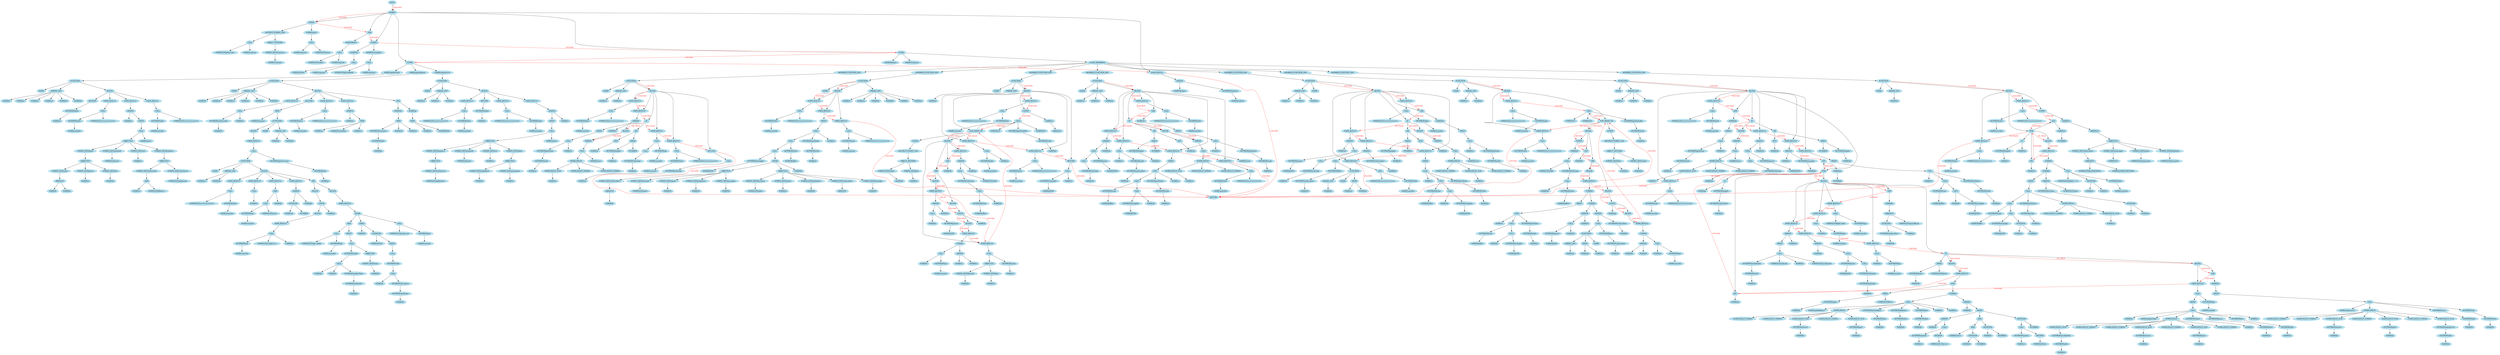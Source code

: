digraph AST {
  node [color=lightblue2, style=filled];
  node0 [label="ROOT"];
  node1 [label="SCRIPT"];
  node0 -> node1 [weight=1];
  node2 [label="CONST"];
  node1 -> node2 [weight=1];
  node3 [label="DESTRUCTURING_LHS"];
  node2 -> node3 [weight=1];
  node4 [label="OBJECT_PATTERN"];
  node3 -> node4 [weight=1];
  node5 [label="STRING_KEY(Contract)"];
  node4 -> node5 [weight=1];
  node6 [label="NAME(Contract)"];
  node5 -> node6 [weight=1];
  node7 [label="CALL"];
  node3 -> node7 [weight=1];
  node8 [label="NAME(require)"];
  node7 -> node8 [weight=1];
  node9 [label="STRINGLIT(fabric-con)"];
  node7 -> node9 [weight=1];
  node10 [label="NAME(axios)"];
  node2 -> node10 [weight=1];
  node11 [label="CALL"];
  node10 -> node11 [weight=1];
  node12 [label="NAME(require)"];
  node11 -> node12 [weight=1];
  node13 [label="STRINGLIT(axios)"];
  node11 -> node13 [weight=1];
  node14 [label="VAR"];
  node2 -> node14 [label="UNCOND", fontcolor="red", weight=0.01, color="red"];
  node1 -> node14 [weight=1];
  node15 [label="NAME(Web3)"];
  node14 -> node15 [weight=1];
  node16 [label="CALL"];
  node15 -> node16 [weight=1];
  node17 [label="NAME(require)"];
  node16 -> node17 [weight=1];
  node18 [label="STRINGLIT(web3)"];
  node16 -> node18 [weight=1];
  node19 [label="CONST"];
  node14 -> node19 [label="UNCOND", fontcolor="red", weight=0.01, color="red"];
  node1 -> node19 [weight=1];
  node20 [label="NAME(fs)"];
  node19 -> node20 [weight=1];
  node21 [label="CALL"];
  node20 -> node21 [weight=1];
  node22 [label="NAME(require)"];
  node21 -> node22 [weight=1];
  node23 [label="STRINGLIT(fs)"];
  node21 -> node23 [weight=1];
  node24 [label="NAME(PrivateKey)"];
  node19 -> node24 [weight=1];
  node25 [label="CALL"];
  node24 -> node25 [weight=1];
  node26 [label="NAME(require)"];
  node25 -> node26 [weight=1];
  node27 [label="STRINGLIT(@truffle/h)"];
  node25 -> node27 [weight=1];
  node28 [label="CLASS"];
  node19 -> node28 [label="UNCOND", fontcolor="red", weight=0.01, color="red"];
  node1 -> node28 [weight=1];
  node29 [label="NAME(Broker)"];
  node28 -> node29 [weight=1];
  node30 [label="NAME(Contract)"];
  node28 -> node30 [weight=1];
  node31 [label="CLASS_MEMBERS"];
  node28 -> node31 [weight=1];
  node32 [label="MEMBER_FUNCTION_DEF"];
  node31 -> node32 [weight=1];
  node33 [label="FUNCTION"];
  node32 -> node33 [weight=1];
  node34 [label="NAME"];
  node33 -> node34 [weight=1];
  node35 [label="PARAM_LIST"];
  node33 -> node35 [weight=1];
  node36 [label="NAME(a)"];
  node35 -> node36 [weight=1];
  node37 [label="BLOCK"];
  node33 -> node37 [weight=1];
  node38 [label="EXPR_RESULT"];
  node37 -> node38 [weight=1];
  node39 [label="CALL"];
  node38 -> node39 [weight=1];
  node40 [label="GETPROP(info)"];
  node39 -> node40 [weight=1];
  node41 [label="NAME(console)"];
  node40 -> node41 [weight=1];
  node42 [label="STRINGLIT(==========)"];
  node39 -> node42 [weight=1];
  node43 [label="CONST"];
  node38 -> node43 [label="UNCOND", fontcolor="red", weight=0.01, color="red"];
  node37 -> node43 [weight=1];
  node44 [label="NAME(c)"];
  node43 -> node44 [weight=1];
  node45 [label="ARRAYLIT"];
  node44 -> node45 [weight=1];
  node46 [label="OBJECTLIT"];
  node45 -> node46 [weight=1];
  node47 [label="STRING_KEY(name)"];
  node46 -> node47 [weight=1];
  node48 [label="STRINGLIT(temp-topic)"];
  node47 -> node48 [weight=1];
  node49 [label="STRING_KEY(publisher)"];
  node46 -> node49 [weight=1];
  node50 [label="STRINGLIT(Sara-pub)"];
  node49 -> node50 [weight=1];
  node51 [label="STRING_KEY(subscriber)"];
  node46 -> node51 [weight=1];
  node52 [label="ARRAYLIT"];
  node51 -> node52 [weight=1];
  node53 [label="STRINGLIT(BLOCKCHAIN)"];
  node52 -> node53 [weight=1];
  node54 [label="STRINGLIT(BLOCKCHAIN)"];
  node52 -> node54 [weight=1];
  node55 [label="STRING_KEY(message)"];
  node46 -> node55 [weight=1];
  node56 [label="STRINGLIT"];
  node55 -> node56 [weight=1];
  node57 [label="LET"];
  node43 -> node57 [label="UNCOND", fontcolor="red", weight=0.01, color="red"];
  node58 [label="FOR"];
  node37 -> node58 [weight=1];
  node58 -> node57 [weight=1];
  node59 [label="NAME(e)"];
  node57 -> node59 [weight=1];
  node60 [label="NUMBER"];
  node59 -> node60 [weight=1];
  node57 -> node58 [label="UNCOND", fontcolor="red", weight=0.01, color="red"];
  node61 [label="LT"];
  node58 -> node61 [weight=1];
  node62 [label="NAME(e)"];
  node61 -> node62 [weight=1];
  node63 [label="GETPROP(length)"];
  node61 -> node63 [weight=1];
  node64 [label="NAME(c)"];
  node63 -> node64 [weight=1];
  node65 [label="INC"];
  node58 -> node65 [weight=1];
  node66 [label="NAME(e)"];
  node65 -> node66 [weight=1];
  node65 -> node58 [label="UNCOND", fontcolor="red", weight=0.01, color="red"];
  node67 [label="BLOCK"];
  node58 -> node67 [weight=1];
  node68 [label="EXPR_RESULT"];
  node67 -> node68 [weight=1];
  node69 [label="COMMA"];
  node68 -> node69 [weight=1];
  node70 [label="COMMA"];
  node69 -> node70 [weight=1];
  node71 [label="ASSIGN"];
  node70 -> node71 [weight=1];
  node72 [label="GETPROP(docType)"];
  node71 -> node72 [weight=1];
  node73 [label="GETELEM"];
  node72 -> node73 [weight=1];
  node74 [label="NAME(c)"];
  node73 -> node74 [weight=1];
  node75 [label="NAME(e)"];
  node73 -> node75 [weight=1];
  node76 [label="STRINGLIT(topic)"];
  node71 -> node76 [weight=1];
  node77 [label="AWAIT"];
  node70 -> node77 [weight=1];
  node78 [label="CALL"];
  node77 -> node78 [weight=1];
  node79 [label="GETPROP(putState)"];
  node78 -> node79 [weight=1];
  node80 [label="GETPROP(stub)"];
  node79 -> node80 [weight=1];
  node81 [label="NAME(a)"];
  node80 -> node81 [weight=1];
  node82 [label="TEMPLATELIT"];
  node78 -> node82 [weight=1];
  node83 [label="TEMPLATELIT_STRING"];
  node82 -> node83 [weight=1];
  node84 [label="TEMPLATELIT_SUB"];
  node82 -> node84 [weight=1];
  node85 [label="NAME(e)"];
  node84 -> node85 [weight=1];
  node86 [label="TEMPLATELIT_STRING"];
  node82 -> node86 [weight=1];
  node87 [label="CALL"];
  node78 -> node87 [weight=1];
  node88 [label="GETPROP(from)"];
  node87 -> node88 [weight=1];
  node89 [label="NAME(Buffer)"];
  node88 -> node89 [weight=1];
  node90 [label="CALL"];
  node87 -> node90 [weight=1];
  node91 [label="GETPROP(stringify)"];
  node90 -> node91 [weight=1];
  node92 [label="NAME(JSON)"];
  node91 -> node92 [weight=1];
  node93 [label="GETELEM"];
  node90 -> node93 [weight=1];
  node94 [label="NAME(c)"];
  node93 -> node94 [weight=1];
  node95 [label="NAME(e)"];
  node93 -> node95 [weight=1];
  node96 [label="CALL"];
  node69 -> node96 [weight=1];
  node97 [label="GETPROP(info)"];
  node96 -> node97 [weight=1];
  node98 [label="NAME(console)"];
  node97 -> node98 [weight=1];
  node99 [label="STRINGLIT(Added <-->)"];
  node96 -> node99 [weight=1];
  node100 [label="GETELEM"];
  node96 -> node100 [weight=1];
  node101 [label="NAME(c)"];
  node100 -> node101 [weight=1];
  node102 [label="NAME(e)"];
  node100 -> node102 [weight=1];
  node68 -> node65 [label="UNCOND", fontcolor="red", weight=0.01, color="red"];
  node67 -> node68 [label="UNCOND", fontcolor="red", weight=0.01, color="red"];
  node103 [label="EXPR_RESULT"];
  node58 -> node103 [label="ON_FALSE", fontcolor="red", weight=0.01, color="red"];
  node58 -> node67 [label="ON_TRUE", fontcolor="red", weight=0.01, color="red"];
  node37 -> node103 [weight=1];
  node104 [label="CALL"];
  node103 -> node104 [weight=1];
  node105 [label="GETPROP(info)"];
  node104 -> node105 [weight=1];
  node106 [label="NAME(console)"];
  node105 -> node106 [weight=1];
  node107 [label="STRINGLIT(==========)"];
  node104 -> node107 [weight=1];
  node103 -> RETURN [label="UNCOND", fontcolor="red", weight=0.01, color="red"];
  node37 -> node38 [label="UNCOND", fontcolor="red", weight=0.01, color="red"];
  node33 -> node37 [label="UNCOND", fontcolor="red", weight=0.01, color="red"];
  node108 [label="MEMBER_FUNCTION_DEF"];
  node31 -> node108 [weight=1];
  node109 [label="FUNCTION"];
  node108 -> node109 [weight=1];
  node110 [label="NAME"];
  node109 -> node110 [weight=1];
  node111 [label="PARAM_LIST"];
  node109 -> node111 [weight=1];
  node112 [label="NAME(a)"];
  node111 -> node112 [weight=1];
  node113 [label="NAME(c)"];
  node111 -> node113 [weight=1];
  node114 [label="BLOCK"];
  node109 -> node114 [weight=1];
  node115 [label="EXPR_RESULT"];
  node114 -> node115 [weight=1];
  node116 [label="CALL"];
  node115 -> node116 [weight=1];
  node117 [label="GETPROP(info)"];
  node116 -> node117 [weight=1];
  node118 [label="NAME(console)"];
  node117 -> node118 [weight=1];
  node119 [label="STRINGLIT(==========)"];
  node116 -> node119 [weight=1];
  node120 [label="EXPR_RESULT"];
  node115 -> node120 [label="UNCOND", fontcolor="red", weight=0.01, color="red"];
  node114 -> node120 [weight=1];
  node121 [label="ASSIGN"];
  node120 -> node121 [weight=1];
  node122 [label="NAME(a)"];
  node121 -> node122 [weight=1];
  node123 [label="AWAIT"];
  node121 -> node123 [weight=1];
  node124 [label="CALL"];
  node123 -> node124 [weight=1];
  node125 [label="GETPROP(getState)"];
  node124 -> node125 [weight=1];
  node126 [label="GETPROP(stub)"];
  node125 -> node126 [weight=1];
  node127 [label="NAME(a)"];
  node126 -> node127 [weight=1];
  node128 [label="NAME(c)"];
  node124 -> node128 [weight=1];
  node129 [label="IF"];
  node120 -> node129 [label="UNCOND", fontcolor="red", weight=0.01, color="red"];
  node114 -> node129 [weight=1];
  node130 [label="OR"];
  node129 -> node130 [weight=1];
  node131 [label="NOT"];
  node130 -> node131 [weight=1];
  node132 [label="NAME(a)"];
  node131 -> node132 [weight=1];
  node133 [label="SHEQ"];
  node130 -> node133 [weight=1];
  node134 [label="NUMBER"];
  node133 -> node134 [weight=1];
  node135 [label="GETPROP(length)"];
  node133 -> node135 [weight=1];
  node136 [label="NAME(a)"];
  node135 -> node136 [weight=1];
  node137 [label="BLOCK"];
  node129 -> node137 [weight=1];
  node138 [label="THROW"];
  node137 -> node138 [weight=1];
  node139 [label="CALL"];
  node138 -> node139 [weight=1];
  node140 [label="NAME(Error)"];
  node139 -> node140 [weight=1];
  node141 [label="TEMPLATELIT"];
  node139 -> node141 [weight=1];
  node142 [label="TEMPLATELIT_STRING"];
  node141 -> node142 [weight=1];
  node143 [label="TEMPLATELIT_SUB"];
  node141 -> node143 [weight=1];
  node144 [label="NAME(c)"];
  node143 -> node144 [weight=1];
  node145 [label="TEMPLATELIT_STRING"];
  node141 -> node145 [weight=1];
  node137 -> node138 [label="UNCOND", fontcolor="red", weight=0.01, color="red"];
  node146 [label="EXPR_RESULT"];
  node129 -> node137 [label="ON_TRUE", fontcolor="red", weight=0.01, color="red"];
  node129 -> node146 [label="ON_FALSE", fontcolor="red", weight=0.01, color="red"];
  node114 -> node146 [weight=1];
  node147 [label="CALL"];
  node146 -> node147 [weight=1];
  node148 [label="GETPROP(log)"];
  node147 -> node148 [weight=1];
  node149 [label="NAME(console)"];
  node148 -> node149 [weight=1];
  node150 [label="CALL"];
  node147 -> node150 [weight=1];
  node151 [label="GETPROP(toString)"];
  node150 -> node151 [weight=1];
  node152 [label="NAME(a)"];
  node151 -> node152 [weight=1];
  node153 [label="EXPR_RESULT"];
  node146 -> node153 [label="UNCOND", fontcolor="red", weight=0.01, color="red"];
  node114 -> node153 [weight=1];
  node154 [label="CALL"];
  node153 -> node154 [weight=1];
  node155 [label="GETPROP(info)"];
  node154 -> node155 [weight=1];
  node156 [label="NAME(console)"];
  node155 -> node156 [weight=1];
  node157 [label="STRINGLIT(==========)"];
  node154 -> node157 [weight=1];
  node158 [label="RETURN"];
  node153 -> node158 [label="UNCOND", fontcolor="red", weight=0.01, color="red"];
  node114 -> node158 [weight=1];
  node159 [label="CALL"];
  node158 -> node159 [weight=1];
  node160 [label="GETPROP(toString)"];
  node159 -> node160 [weight=1];
  node161 [label="NAME(a)"];
  node160 -> node161 [weight=1];
  node158 -> RETURN [label="UNCOND", fontcolor="red", weight=0.01, color="red"];
  node114 -> node115 [label="UNCOND", fontcolor="red", weight=0.01, color="red"];
  node109 -> node114 [label="UNCOND", fontcolor="red", weight=0.01, color="red"];
  node162 [label="MEMBER_FUNCTION_DEF"];
  node31 -> node162 [weight=1];
  node163 [label="FUNCTION"];
  node162 -> node163 [weight=1];
  node164 [label="NAME"];
  node163 -> node164 [weight=1];
  node165 [label="PARAM_LIST"];
  node163 -> node165 [weight=1];
  node166 [label="NAME(a)"];
  node165 -> node166 [weight=1];
  node167 [label="NAME(c)"];
  node165 -> node167 [weight=1];
  node168 [label="NAME(e)"];
  node165 -> node168 [weight=1];
  node169 [label="NAME(d)"];
  node165 -> node169 [weight=1];
  node170 [label="NAME(b)"];
  node165 -> node170 [weight=1];
  node171 [label="NAME(f)"];
  node165 -> node171 [weight=1];
  node172 [label="BLOCK"];
  node163 -> node172 [weight=1];
  node173 [label="EXPR_RESULT"];
  node172 -> node173 [weight=1];
  node174 [label="CALL"];
  node173 -> node174 [weight=1];
  node175 [label="GETPROP(info)"];
  node174 -> node175 [weight=1];
  node176 [label="NAME(console)"];
  node175 -> node176 [weight=1];
  node177 [label="STRINGLIT(==========)"];
  node174 -> node177 [weight=1];
  node178 [label="EXPR_RESULT"];
  node173 -> node178 [label="UNCOND", fontcolor="red", weight=0.01, color="red"];
  node172 -> node178 [weight=1];
  node179 [label="AWAIT"];
  node178 -> node179 [weight=1];
  node180 [label="CALL"];
  node179 -> node180 [weight=1];
  node181 [label="GETPROP(putState)"];
  node180 -> node181 [weight=1];
  node182 [label="GETPROP(stub)"];
  node181 -> node182 [weight=1];
  node183 [label="NAME(a)"];
  node182 -> node183 [weight=1];
  node184 [label="NAME(c)"];
  node180 -> node184 [weight=1];
  node185 [label="CALL"];
  node180 -> node185 [weight=1];
  node186 [label="GETPROP(from)"];
  node185 -> node186 [weight=1];
  node187 [label="NAME(Buffer)"];
  node186 -> node187 [weight=1];
  node188 [label="CALL"];
  node185 -> node188 [weight=1];
  node189 [label="GETPROP(stringify)"];
  node188 -> node189 [weight=1];
  node190 [label="NAME(JSON)"];
  node189 -> node190 [weight=1];
  node191 [label="HOOK"];
  node188 -> node191 [weight=1];
  node192 [label="NAME(b)"];
  node191 -> node192 [weight=1];
  node193 [label="OBJECTLIT"];
  node191 -> node193 [weight=1];
  node194 [label="STRING_KEY(docType)"];
  node193 -> node194 [weight=1];
  node195 [label="STRINGLIT(topic)"];
  node194 -> node195 [weight=1];
  node196 [label="STRING_KEY(name)"];
  node193 -> node196 [weight=1];
  node197 [label="NAME(e)"];
  node196 -> node197 [weight=1];
  node198 [label="STRING_KEY(publisher)"];
  node193 -> node198 [weight=1];
  node199 [label="NAME(d)"];
  node198 -> node199 [weight=1];
  node200 [label="STRING_KEY(subscriber)"];
  node193 -> node200 [weight=1];
  node201 [label="ARRAYLIT"];
  node200 -> node201 [weight=1];
  node202 [label="NAME(b)"];
  node201 -> node202 [weight=1];
  node203 [label="STRING_KEY(message)"];
  node193 -> node203 [weight=1];
  node204 [label="NAME(f)"];
  node203 -> node204 [weight=1];
  node205 [label="OBJECTLIT"];
  node191 -> node205 [weight=1];
  node206 [label="STRING_KEY(docType)"];
  node205 -> node206 [weight=1];
  node207 [label="STRINGLIT(topic)"];
  node206 -> node207 [weight=1];
  node208 [label="STRING_KEY(name)"];
  node205 -> node208 [weight=1];
  node209 [label="NAME(e)"];
  node208 -> node209 [weight=1];
  node210 [label="STRING_KEY(publisher)"];
  node205 -> node210 [weight=1];
  node211 [label="NAME(d)"];
  node210 -> node211 [weight=1];
  node212 [label="STRING_KEY(subscriber)"];
  node205 -> node212 [weight=1];
  node213 [label="ARRAYLIT"];
  node212 -> node213 [weight=1];
  node214 [label="STRING_KEY(message)"];
  node205 -> node214 [weight=1];
  node215 [label="NAME(f)"];
  node214 -> node215 [weight=1];
  node216 [label="EXPR_RESULT"];
  node178 -> node216 [label="UNCOND", fontcolor="red", weight=0.01, color="red"];
  node172 -> node216 [weight=1];
  node217 [label="CALL"];
  node216 -> node217 [weight=1];
  node218 [label="GETPROP(info)"];
  node217 -> node218 [weight=1];
  node219 [label="NAME(console)"];
  node218 -> node219 [weight=1];
  node220 [label="STRINGLIT(==========)"];
  node217 -> node220 [weight=1];
  node216 -> RETURN [label="UNCOND", fontcolor="red", weight=0.01, color="red"];
  node172 -> node173 [label="UNCOND", fontcolor="red", weight=0.01, color="red"];
  node163 -> node172 [label="UNCOND", fontcolor="red", weight=0.01, color="red"];
  node221 [label="MEMBER_FUNCTION_DEF"];
  node31 -> node221 [weight=1];
  node222 [label="FUNCTION"];
  node221 -> node222 [weight=1];
  node223 [label="NAME"];
  node222 -> node223 [weight=1];
  node224 [label="PARAM_LIST"];
  node222 -> node224 [weight=1];
  node225 [label="NAME(a)"];
  node224 -> node225 [weight=1];
  node226 [label="BLOCK"];
  node222 -> node226 [weight=1];
  node227 [label="EXPR_RESULT"];
  node226 -> node227 [weight=1];
  node228 [label="CALL"];
  node227 -> node228 [weight=1];
  node229 [label="GETPROP(info)"];
  node228 -> node229 [weight=1];
  node230 [label="NAME(console)"];
  node229 -> node230 [weight=1];
  node231 [label="STRINGLIT(==========)"];
  node228 -> node231 [weight=1];
  node232 [label="CONST"];
  node227 -> node232 [label="UNCOND", fontcolor="red", weight=0.01, color="red"];
  node226 -> node232 [weight=1];
  node233 [label="NAME(c)"];
  node232 -> node233 [weight=1];
  node234 [label="ARRAYLIT"];
  node233 -> node234 [weight=1];
  node235 [label="CALL"];
  node232 -> node235 [label="UNCOND", fontcolor="red", weight=0.01, color="red"];
  node236 [label="FOR_AWAIT_OF"];
  node226 -> node236 [weight=1];
  node237 [label="CONST"];
  node236 -> node237 [weight=1];
  node238 [label="DESTRUCTURING_LHS"];
  node237 -> node238 [weight=1];
  node239 [label="OBJECT_PATTERN"];
  node238 -> node239 [weight=1];
  node240 [label="STRING_KEY(key)"];
  node239 -> node240 [weight=1];
  node241 [label="NAME(e)"];
  node240 -> node241 [weight=1];
  node242 [label="STRING_KEY(value)"];
  node239 -> node242 [weight=1];
  node243 [label="NAME(d)"];
  node242 -> node243 [weight=1];
  node236 -> node235 [weight=1];
  node244 [label="GETPROP(getStateBy)"];
  node235 -> node244 [weight=1];
  node245 [label="GETPROP(stub)"];
  node244 -> node245 [weight=1];
  node246 [label="NAME(a)"];
  node245 -> node246 [weight=1];
  node247 [label="STRINGLIT"];
  node235 -> node247 [weight=1];
  node248 [label="STRINGLIT"];
  node235 -> node248 [weight=1];
  node235 -> node236 [label="UNCOND", fontcolor="red", weight=0.01, color="red"];
  node249 [label="BLOCK"];
  node236 -> node249 [weight=1];
  node250 [label="EXPR_RESULT"];
  node249 -> node250 [weight=1];
  node251 [label="ASSIGN"];
  node250 -> node251 [weight=1];
  node252 [label="NAME(a)"];
  node251 -> node252 [weight=1];
  node253 [label="CALL"];
  node251 -> node253 [weight=1];
  node254 [label="GETPROP(toString)"];
  node253 -> node254 [weight=1];
  node255 [label="CALL"];
  node254 -> node255 [weight=1];
  node256 [label="GETPROP(from)"];
  node255 -> node256 [weight=1];
  node257 [label="NAME(Buffer)"];
  node256 -> node257 [weight=1];
  node258 [label="NAME(d)"];
  node255 -> node258 [weight=1];
  node259 [label="STRINGLIT(utf8)"];
  node253 -> node259 [weight=1];
  node260 [label="LET"];
  node250 -> node260 [label="UNCOND", fontcolor="red", weight=0.01, color="red"];
  node249 -> node260 [weight=1];
  node261 [label="NAME(b)"];
  node260 -> node261 [weight=1];
  node262 [label="TRY"];
  node260 -> node262 [label="UNCOND", fontcolor="red", weight=0.01, color="red"];
  node249 -> node262 [weight=1];
  node263 [label="BLOCK"];
  node262 -> node263 [weight=1];
  node264 [label="EXPR_RESULT"];
  node263 -> node264 [weight=1];
  node265 [label="ASSIGN"];
  node264 -> node265 [weight=1];
  node266 [label="NAME(b)"];
  node265 -> node266 [weight=1];
  node267 [label="CALL"];
  node265 -> node267 [weight=1];
  node268 [label="GETPROP(parse)"];
  node267 -> node268 [weight=1];
  node269 [label="NAME(JSON)"];
  node268 -> node269 [weight=1];
  node270 [label="NAME(a)"];
  node267 -> node270 [weight=1];
  node271 [label="EXPR_RESULT"];
  node272 [label="BLOCK"];
  node264 -> node271 [label="UNCOND", fontcolor="red", weight=0.01, color="red"];
  node264 -> node272 [label="ON_EX", fontcolor="red", weight=0.01, color="red"];
  node263 -> node264 [label="UNCOND", fontcolor="red", weight=0.01, color="red"];
  node262 -> node272 [weight=1];
  node273 [label="CATCH"];
  node272 -> node273 [weight=1];
  node274 [label="NAME(f)"];
  node273 -> node274 [weight=1];
  node275 [label="BLOCK"];
  node273 -> node275 [weight=1];
  node276 [label="EXPR_RESULT"];
  node275 -> node276 [weight=1];
  node277 [label="COMMA"];
  node276 -> node277 [weight=1];
  node278 [label="CALL"];
  node277 -> node278 [weight=1];
  node279 [label="GETPROP(log)"];
  node278 -> node279 [weight=1];
  node280 [label="NAME(console)"];
  node279 -> node280 [weight=1];
  node281 [label="NAME(f)"];
  node278 -> node281 [weight=1];
  node282 [label="ASSIGN"];
  node277 -> node282 [weight=1];
  node283 [label="NAME(b)"];
  node282 -> node283 [weight=1];
  node284 [label="NAME(a)"];
  node282 -> node284 [weight=1];
  node276 -> node271 [label="UNCOND", fontcolor="red", weight=0.01, color="red"];
  node275 -> node276 [label="UNCOND", fontcolor="red", weight=0.01, color="red"];
  node273 -> node275 [label="UNCOND", fontcolor="red", weight=0.01, color="red"];
  node272 -> node273 [label="UNCOND", fontcolor="red", weight=0.01, color="red"];
  node262 -> node263 [label="UNCOND", fontcolor="red", weight=0.01, color="red"];
  node249 -> node271 [weight=1];
  node285 [label="CALL"];
  node271 -> node285 [weight=1];
  node286 [label="GETPROP(push)"];
  node285 -> node286 [weight=1];
  node287 [label="NAME(c)"];
  node286 -> node287 [weight=1];
  node288 [label="OBJECTLIT"];
  node285 -> node288 [weight=1];
  node289 [label="STRING_KEY(Key)"];
  node288 -> node289 [weight=1];
  node290 [label="NAME(e)"];
  node289 -> node290 [weight=1];
  node291 [label="STRING_KEY(Record)"];
  node288 -> node291 [weight=1];
  node292 [label="NAME(b)"];
  node291 -> node292 [weight=1];
  node271 -> node236 [label="UNCOND", fontcolor="red", weight=0.01, color="red"];
  node249 -> node250 [label="UNCOND", fontcolor="red", weight=0.01, color="red"];
  node293 [label="EXPR_RESULT"];
  node236 -> node249 [label="ON_TRUE", fontcolor="red", weight=0.01, color="red"];
  node236 -> node293 [label="ON_FALSE", fontcolor="red", weight=0.01, color="red"];
  node226 -> node293 [weight=1];
  node294 [label="CALL"];
  node293 -> node294 [weight=1];
  node295 [label="GETPROP(info)"];
  node294 -> node295 [weight=1];
  node296 [label="NAME(console)"];
  node295 -> node296 [weight=1];
  node297 [label="NAME(c)"];
  node294 -> node297 [weight=1];
  node298 [label="EXPR_RESULT"];
  node293 -> node298 [label="UNCOND", fontcolor="red", weight=0.01, color="red"];
  node226 -> node298 [weight=1];
  node299 [label="CALL"];
  node298 -> node299 [weight=1];
  node300 [label="GETPROP(info)"];
  node299 -> node300 [weight=1];
  node301 [label="NAME(console)"];
  node300 -> node301 [weight=1];
  node302 [label="STRINGLIT(==========)"];
  node299 -> node302 [weight=1];
  node303 [label="RETURN"];
  node298 -> node303 [label="UNCOND", fontcolor="red", weight=0.01, color="red"];
  node226 -> node303 [weight=1];
  node304 [label="CALL"];
  node303 -> node304 [weight=1];
  node305 [label="GETPROP(stringify)"];
  node304 -> node305 [weight=1];
  node306 [label="NAME(JSON)"];
  node305 -> node306 [weight=1];
  node307 [label="NAME(c)"];
  node304 -> node307 [weight=1];
  node303 -> RETURN [label="UNCOND", fontcolor="red", weight=0.01, color="red"];
  node226 -> node227 [label="UNCOND", fontcolor="red", weight=0.01, color="red"];
  node222 -> node226 [label="UNCOND", fontcolor="red", weight=0.01, color="red"];
  node308 [label="MEMBER_FUNCTION_DEF"];
  node31 -> node308 [weight=1];
  node309 [label="FUNCTION"];
  node308 -> node309 [weight=1];
  node310 [label="NAME"];
  node309 -> node310 [weight=1];
  node311 [label="PARAM_LIST"];
  node309 -> node311 [weight=1];
  node312 [label="NAME(a)"];
  node311 -> node312 [weight=1];
  node313 [label="NAME(c)"];
  node311 -> node313 [weight=1];
  node314 [label="NAME(e)"];
  node311 -> node314 [weight=1];
  node315 [label="BLOCK"];
  node309 -> node315 [weight=1];
  node316 [label="EXPR_RESULT"];
  node315 -> node316 [weight=1];
  node317 [label="CALL"];
  node316 -> node317 [weight=1];
  node318 [label="GETPROP(info)"];
  node317 -> node318 [weight=1];
  node319 [label="NAME(console)"];
  node318 -> node319 [weight=1];
  node320 [label="STRINGLIT(==========)"];
  node317 -> node320 [weight=1];
  node321 [label="VAR"];
  node316 -> node321 [label="UNCOND", fontcolor="red", weight=0.01, color="red"];
  node315 -> node321 [weight=1];
  node322 [label="NAME(d)"];
  node321 -> node322 [weight=1];
  node323 [label="AWAIT"];
  node322 -> node323 [weight=1];
  node324 [label="CALL"];
  node323 -> node324 [weight=1];
  node325 [label="GETPROP(getState)"];
  node324 -> node325 [weight=1];
  node326 [label="GETPROP(stub)"];
  node325 -> node326 [weight=1];
  node327 [label="NAME(a)"];
  node326 -> node327 [weight=1];
  node328 [label="NAME(c)"];
  node324 -> node328 [weight=1];
  node329 [label="IF"];
  node321 -> node329 [label="UNCOND", fontcolor="red", weight=0.01, color="red"];
  node315 -> node329 [weight=1];
  node330 [label="OR"];
  node329 -> node330 [weight=1];
  node331 [label="NOT"];
  node330 -> node331 [weight=1];
  node332 [label="NAME(d)"];
  node331 -> node332 [weight=1];
  node333 [label="SHEQ"];
  node330 -> node333 [weight=1];
  node334 [label="NUMBER"];
  node333 -> node334 [weight=1];
  node335 [label="GETPROP(length)"];
  node333 -> node335 [weight=1];
  node336 [label="NAME(d)"];
  node335 -> node336 [weight=1];
  node337 [label="BLOCK"];
  node329 -> node337 [weight=1];
  node338 [label="THROW"];
  node337 -> node338 [weight=1];
  node339 [label="CALL"];
  node338 -> node339 [weight=1];
  node340 [label="NAME(Error)"];
  node339 -> node340 [weight=1];
  node341 [label="TEMPLATELIT"];
  node339 -> node341 [weight=1];
  node342 [label="TEMPLATELIT_STRING"];
  node341 -> node342 [weight=1];
  node343 [label="TEMPLATELIT_SUB"];
  node341 -> node343 [weight=1];
  node344 [label="NAME(c)"];
  node343 -> node344 [weight=1];
  node345 [label="TEMPLATELIT_STRING"];
  node341 -> node345 [weight=1];
  node337 -> node338 [label="UNCOND", fontcolor="red", weight=0.01, color="red"];
  node346 [label="EXPR_RESULT"];
  node329 -> node337 [label="ON_TRUE", fontcolor="red", weight=0.01, color="red"];
  node329 -> node346 [label="ON_FALSE", fontcolor="red", weight=0.01, color="red"];
  node315 -> node346 [weight=1];
  node347 [label="ASSIGN"];
  node346 -> node347 [weight=1];
  node348 [label="NAME(d)"];
  node347 -> node348 [weight=1];
  node349 [label="CALL"];
  node347 -> node349 [weight=1];
  node350 [label="GETPROP(parse)"];
  node349 -> node350 [weight=1];
  node351 [label="NAME(JSON)"];
  node350 -> node351 [weight=1];
  node352 [label="CALL"];
  node349 -> node352 [weight=1];
  node353 [label="GETPROP(toString)"];
  node352 -> node353 [weight=1];
  node354 [label="NAME(d)"];
  node353 -> node354 [weight=1];
  node355 [label="EXPR_RESULT"];
  node346 -> node355 [label="UNCOND", fontcolor="red", weight=0.01, color="red"];
  node315 -> node355 [weight=1];
  node356 [label="CALL"];
  node355 -> node356 [weight=1];
  node357 [label="GETPROP(push)"];
  node356 -> node357 [weight=1];
  node358 [label="GETPROP(subscriber)"];
  node357 -> node358 [weight=1];
  node359 [label="NAME(d)"];
  node358 -> node359 [weight=1];
  node360 [label="NAME(e)"];
  node356 -> node360 [weight=1];
  node361 [label="EXPR_RESULT"];
  node355 -> node361 [label="UNCOND", fontcolor="red", weight=0.01, color="red"];
  node315 -> node361 [weight=1];
  node362 [label="AWAIT"];
  node361 -> node362 [weight=1];
  node363 [label="CALL"];
  node362 -> node363 [weight=1];
  node364 [label="GETPROP(putState)"];
  node363 -> node364 [weight=1];
  node365 [label="GETPROP(stub)"];
  node364 -> node365 [weight=1];
  node366 [label="NAME(a)"];
  node365 -> node366 [weight=1];
  node367 [label="NAME(c)"];
  node363 -> node367 [weight=1];
  node368 [label="CALL"];
  node363 -> node368 [weight=1];
  node369 [label="GETPROP(from)"];
  node368 -> node369 [weight=1];
  node370 [label="NAME(Buffer)"];
  node369 -> node370 [weight=1];
  node371 [label="CALL"];
  node368 -> node371 [weight=1];
  node372 [label="GETPROP(stringify)"];
  node371 -> node372 [weight=1];
  node373 [label="NAME(JSON)"];
  node372 -> node373 [weight=1];
  node374 [label="NAME(d)"];
  node371 -> node374 [weight=1];
  node375 [label="EXPR_RESULT"];
  node361 -> node375 [label="UNCOND", fontcolor="red", weight=0.01, color="red"];
  node315 -> node375 [weight=1];
  node376 [label="CALL"];
  node375 -> node376 [weight=1];
  node377 [label="GETPROP(info)"];
  node376 -> node377 [weight=1];
  node378 [label="NAME(console)"];
  node377 -> node378 [weight=1];
  node379 [label="STRINGLIT(==========)"];
  node376 -> node379 [weight=1];
  node375 -> RETURN [label="UNCOND", fontcolor="red", weight=0.01, color="red"];
  node315 -> node316 [label="UNCOND", fontcolor="red", weight=0.01, color="red"];
  node309 -> node315 [label="UNCOND", fontcolor="red", weight=0.01, color="red"];
  node380 [label="MEMBER_FUNCTION_DEF"];
  node31 -> node380 [weight=1];
  node381 [label="FUNCTION"];
  node380 -> node381 [weight=1];
  node382 [label="NAME"];
  node381 -> node382 [weight=1];
  node383 [label="PARAM_LIST"];
  node381 -> node383 [weight=1];
  node384 [label="NAME(a)"];
  node383 -> node384 [weight=1];
  node385 [label="NAME(c)"];
  node383 -> node385 [weight=1];
  node386 [label="NAME(e)"];
  node383 -> node386 [weight=1];
  node387 [label="BLOCK"];
  node381 -> node387 [weight=1];
  node388 [label="EXPR_RESULT"];
  node387 -> node388 [weight=1];
  node389 [label="CALL"];
  node388 -> node389 [weight=1];
  node390 [label="GETPROP(info)"];
  node389 -> node390 [weight=1];
  node391 [label="NAME(console)"];
  node390 -> node391 [weight=1];
  node392 [label="STRINGLIT(==========)"];
  node389 -> node392 [weight=1];
  node393 [label="VAR"];
  node388 -> node393 [label="UNCOND", fontcolor="red", weight=0.01, color="red"];
  node387 -> node393 [weight=1];
  node394 [label="NAME(d)"];
  node393 -> node394 [weight=1];
  node395 [label="AWAIT"];
  node394 -> node395 [weight=1];
  node396 [label="CALL"];
  node395 -> node396 [weight=1];
  node397 [label="GETPROP(getState)"];
  node396 -> node397 [weight=1];
  node398 [label="GETPROP(stub)"];
  node397 -> node398 [weight=1];
  node399 [label="NAME(a)"];
  node398 -> node399 [weight=1];
  node400 [label="NAME(c)"];
  node396 -> node400 [weight=1];
  node401 [label="IF"];
  node393 -> node401 [label="UNCOND", fontcolor="red", weight=0.01, color="red"];
  node387 -> node401 [weight=1];
  node402 [label="OR"];
  node401 -> node402 [weight=1];
  node403 [label="NOT"];
  node402 -> node403 [weight=1];
  node404 [label="NAME(d)"];
  node403 -> node404 [weight=1];
  node405 [label="SHEQ"];
  node402 -> node405 [weight=1];
  node406 [label="NUMBER"];
  node405 -> node406 [weight=1];
  node407 [label="GETPROP(length)"];
  node405 -> node407 [weight=1];
  node408 [label="NAME(d)"];
  node407 -> node408 [weight=1];
  node409 [label="BLOCK"];
  node401 -> node409 [weight=1];
  node410 [label="THROW"];
  node409 -> node410 [weight=1];
  node411 [label="CALL"];
  node410 -> node411 [weight=1];
  node412 [label="NAME(Error)"];
  node411 -> node412 [weight=1];
  node413 [label="TEMPLATELIT"];
  node411 -> node413 [weight=1];
  node414 [label="TEMPLATELIT_STRING"];
  node413 -> node414 [weight=1];
  node415 [label="TEMPLATELIT_SUB"];
  node413 -> node415 [weight=1];
  node416 [label="NAME(c)"];
  node415 -> node416 [weight=1];
  node417 [label="TEMPLATELIT_STRING"];
  node413 -> node417 [weight=1];
  node409 -> node410 [label="UNCOND", fontcolor="red", weight=0.01, color="red"];
  node418 [label="EXPR_RESULT"];
  node401 -> node409 [label="ON_TRUE", fontcolor="red", weight=0.01, color="red"];
  node401 -> node418 [label="ON_FALSE", fontcolor="red", weight=0.01, color="red"];
  node387 -> node418 [weight=1];
  node419 [label="ASSIGN"];
  node418 -> node419 [weight=1];
  node420 [label="NAME(d)"];
  node419 -> node420 [weight=1];
  node421 [label="CALL"];
  node419 -> node421 [weight=1];
  node422 [label="GETPROP(parse)"];
  node421 -> node422 [weight=1];
  node423 [label="NAME(JSON)"];
  node422 -> node423 [weight=1];
  node424 [label="CALL"];
  node421 -> node424 [weight=1];
  node425 [label="GETPROP(toString)"];
  node424 -> node425 [weight=1];
  node426 [label="NAME(d)"];
  node425 -> node426 [weight=1];
  node427 [label="EXPR_RESULT"];
  node418 -> node427 [label="UNCOND", fontcolor="red", weight=0.01, color="red"];
  node387 -> node427 [weight=1];
  node428 [label="ASSIGN"];
  node427 -> node428 [weight=1];
  node429 [label="GETPROP(subscriber)"];
  node428 -> node429 [weight=1];
  node430 [label="NAME(d)"];
  node429 -> node430 [weight=1];
  node431 [label="CALL"];
  node428 -> node431 [weight=1];
  node432 [label="GETPROP(filter)"];
  node431 -> node432 [weight=1];
  node433 [label="GETPROP(subscriber)"];
  node432 -> node433 [weight=1];
  node434 [label="NAME(d)"];
  node433 -> node434 [weight=1];
  node435 [label="FUNCTION"];
  node431 -> node435 [weight=1];
  node436 [label="NAME"];
  node435 -> node436 [weight=1];
  node437 [label="PARAM_LIST"];
  node435 -> node437 [weight=1];
  node438 [label="NAME(b)"];
  node437 -> node438 [weight=1];
  node439 [label="SHNE"];
  node435 -> node439 [weight=1];
  node440 [label="NAME(b)"];
  node439 -> node440 [weight=1];
  node441 [label="NAME(e)"];
  node439 -> node441 [weight=1];
  node442 [label="EXPR_RESULT"];
  node427 -> node442 [label="UNCOND", fontcolor="red", weight=0.01, color="red"];
  node387 -> node442 [weight=1];
  node443 [label="AWAIT"];
  node442 -> node443 [weight=1];
  node444 [label="CALL"];
  node443 -> node444 [weight=1];
  node445 [label="GETPROP(putState)"];
  node444 -> node445 [weight=1];
  node446 [label="GETPROP(stub)"];
  node445 -> node446 [weight=1];
  node447 [label="NAME(a)"];
  node446 -> node447 [weight=1];
  node448 [label="NAME(c)"];
  node444 -> node448 [weight=1];
  node449 [label="CALL"];
  node444 -> node449 [weight=1];
  node450 [label="GETPROP(from)"];
  node449 -> node450 [weight=1];
  node451 [label="NAME(Buffer)"];
  node450 -> node451 [weight=1];
  node452 [label="CALL"];
  node449 -> node452 [weight=1];
  node453 [label="GETPROP(stringify)"];
  node452 -> node453 [weight=1];
  node454 [label="NAME(JSON)"];
  node453 -> node454 [weight=1];
  node455 [label="NAME(d)"];
  node452 -> node455 [weight=1];
  node456 [label="EXPR_RESULT"];
  node442 -> node456 [label="UNCOND", fontcolor="red", weight=0.01, color="red"];
  node387 -> node456 [weight=1];
  node457 [label="CALL"];
  node456 -> node457 [weight=1];
  node458 [label="GETPROP(info)"];
  node457 -> node458 [weight=1];
  node459 [label="NAME(console)"];
  node458 -> node459 [weight=1];
  node460 [label="STRINGLIT(==========)"];
  node457 -> node460 [weight=1];
  node456 -> RETURN [label="UNCOND", fontcolor="red", weight=0.01, color="red"];
  node387 -> node388 [label="UNCOND", fontcolor="red", weight=0.01, color="red"];
  node381 -> node387 [label="UNCOND", fontcolor="red", weight=0.01, color="red"];
  node461 [label="MEMBER_FUNCTION_DEF"];
  node31 -> node461 [weight=1];
  node462 [label="FUNCTION"];
  node461 -> node462 [weight=1];
  node463 [label="NAME"];
  node462 -> node463 [weight=1];
  node464 [label="PARAM_LIST"];
  node462 -> node464 [weight=1];
  node465 [label="NAME(a)"];
  node464 -> node465 [weight=1];
  node466 [label="NAME(c)"];
  node464 -> node466 [weight=1];
  node467 [label="BLOCK"];
  node462 -> node467 [weight=1];
  node468 [label="EXPR_RESULT"];
  node467 -> node468 [weight=1];
  node469 [label="CALL"];
  node468 -> node469 [weight=1];
  node470 [label="GETPROP(info)"];
  node469 -> node470 [weight=1];
  node471 [label="NAME(console)"];
  node470 -> node471 [weight=1];
  node472 [label="STRINGLIT(==========)"];
  node469 -> node472 [weight=1];
  node473 [label="CALL"];
  node468 -> node473 [label="UNCOND", fontcolor="red", weight=0.01, color="red"];
  node474 [label="FOR_AWAIT_OF"];
  node467 -> node474 [weight=1];
  node475 [label="CONST"];
  node474 -> node475 [weight=1];
  node476 [label="DESTRUCTURING_LHS"];
  node475 -> node476 [weight=1];
  node477 [label="OBJECT_PATTERN"];
  node476 -> node477 [weight=1];
  node478 [label="STRING_KEY(key)"];
  node477 -> node478 [weight=1];
  node479 [label="NAME(e)"];
  node478 -> node479 [weight=1];
  node480 [label="STRING_KEY(value)"];
  node477 -> node480 [weight=1];
  node481 [label="NAME(d)"];
  node480 -> node481 [weight=1];
  node474 -> node473 [weight=1];
  node482 [label="GETPROP(getStateBy)"];
  node473 -> node482 [weight=1];
  node483 [label="GETPROP(stub)"];
  node482 -> node483 [weight=1];
  node484 [label="NAME(a)"];
  node483 -> node484 [weight=1];
  node485 [label="STRINGLIT"];
  node473 -> node485 [weight=1];
  node486 [label="STRINGLIT"];
  node473 -> node486 [weight=1];
  node473 -> node474 [label="UNCOND", fontcolor="red", weight=0.01, color="red"];
  node487 [label="BLOCK"];
  node474 -> node487 [weight=1];
  node488 [label="CONST"];
  node487 -> node488 [weight=1];
  node489 [label="NAME(b)"];
  node488 -> node489 [weight=1];
  node490 [label="CALL"];
  node489 -> node490 [weight=1];
  node491 [label="GETPROP(toString)"];
  node490 -> node491 [weight=1];
  node492 [label="CALL"];
  node491 -> node492 [weight=1];
  node493 [label="GETPROP(from)"];
  node492 -> node493 [weight=1];
  node494 [label="NAME(Buffer)"];
  node493 -> node494 [weight=1];
  node495 [label="NAME(d)"];
  node492 -> node495 [weight=1];
  node496 [label="STRINGLIT(utf8)"];
  node490 -> node496 [weight=1];
  node497 [label="LET"];
  node488 -> node497 [label="UNCOND", fontcolor="red", weight=0.01, color="red"];
  node487 -> node497 [weight=1];
  node498 [label="NAME(f)"];
  node497 -> node498 [weight=1];
  node499 [label="TRY"];
  node497 -> node499 [label="UNCOND", fontcolor="red", weight=0.01, color="red"];
  node487 -> node499 [weight=1];
  node500 [label="BLOCK"];
  node499 -> node500 [weight=1];
  node501 [label="EXPR_RESULT"];
  node500 -> node501 [weight=1];
  node502 [label="COMMA"];
  node501 -> node502 [weight=1];
  node503 [label="COMMA"];
  node502 -> node503 [weight=1];
  node504 [label="ASSIGN"];
  node503 -> node504 [weight=1];
  node505 [label="NAME(f)"];
  node504 -> node505 [weight=1];
  node506 [label="CALL"];
  node504 -> node506 [weight=1];
  node507 [label="GETPROP(parse)"];
  node506 -> node507 [weight=1];
  node508 [label="NAME(JSON)"];
  node507 -> node508 [weight=1];
  node509 [label="NAME(b)"];
  node506 -> node509 [weight=1];
  node510 [label="ASSIGN"];
  node503 -> node510 [weight=1];
  node511 [label="GETPROP(subscriber)"];
  node510 -> node511 [weight=1];
  node512 [label="NAME(f)"];
  node511 -> node512 [weight=1];
  node513 [label="CALL"];
  node510 -> node513 [weight=1];
  node514 [label="GETPROP(filter)"];
  node513 -> node514 [weight=1];
  node515 [label="GETPROP(subscriber)"];
  node514 -> node515 [weight=1];
  node516 [label="NAME(f)"];
  node515 -> node516 [weight=1];
  node517 [label="FUNCTION"];
  node513 -> node517 [weight=1];
  node518 [label="NAME"];
  node517 -> node518 [weight=1];
  node519 [label="PARAM_LIST"];
  node517 -> node519 [weight=1];
  node520 [label="NAME(g)"];
  node519 -> node520 [weight=1];
  node521 [label="SHNE"];
  node517 -> node521 [weight=1];
  node522 [label="NAME(g)"];
  node521 -> node522 [weight=1];
  node523 [label="NAME(c)"];
  node521 -> node523 [weight=1];
  node524 [label="AWAIT"];
  node502 -> node524 [weight=1];
  node525 [label="CALL"];
  node524 -> node525 [weight=1];
  node526 [label="GETPROP(putState)"];
  node525 -> node526 [weight=1];
  node527 [label="GETPROP(stub)"];
  node526 -> node527 [weight=1];
  node528 [label="NAME(a)"];
  node527 -> node528 [weight=1];
  node529 [label="NAME(e)"];
  node525 -> node529 [weight=1];
  node530 [label="CALL"];
  node525 -> node530 [weight=1];
  node531 [label="GETPROP(from)"];
  node530 -> node531 [weight=1];
  node532 [label="NAME(Buffer)"];
  node531 -> node532 [weight=1];
  node533 [label="CALL"];
  node530 -> node533 [weight=1];
  node534 [label="GETPROP(stringify)"];
  node533 -> node534 [weight=1];
  node535 [label="NAME(JSON)"];
  node534 -> node535 [weight=1];
  node536 [label="NAME(f)"];
  node533 -> node536 [weight=1];
  node537 [label="BLOCK"];
  node501 -> node474 [label="UNCOND", fontcolor="red", weight=0.01, color="red"];
  node501 -> node537 [label="ON_EX", fontcolor="red", weight=0.01, color="red"];
  node500 -> node501 [label="UNCOND", fontcolor="red", weight=0.01, color="red"];
  node499 -> node537 [weight=1];
  node538 [label="CATCH"];
  node537 -> node538 [weight=1];
  node539 [label="NAME(g)"];
  node538 -> node539 [weight=1];
  node540 [label="BLOCK"];
  node538 -> node540 [weight=1];
  node541 [label="EXPR_RESULT"];
  node540 -> node541 [weight=1];
  node542 [label="COMMA"];
  node541 -> node542 [weight=1];
  node543 [label="CALL"];
  node542 -> node543 [weight=1];
  node544 [label="GETPROP(log)"];
  node543 -> node544 [weight=1];
  node545 [label="NAME(console)"];
  node544 -> node545 [weight=1];
  node546 [label="NAME(g)"];
  node543 -> node546 [weight=1];
  node547 [label="ASSIGN"];
  node542 -> node547 [weight=1];
  node548 [label="NAME(f)"];
  node547 -> node548 [weight=1];
  node549 [label="NAME(b)"];
  node547 -> node549 [weight=1];
  node541 -> node474 [label="UNCOND", fontcolor="red", weight=0.01, color="red"];
  node540 -> node541 [label="UNCOND", fontcolor="red", weight=0.01, color="red"];
  node538 -> node540 [label="UNCOND", fontcolor="red", weight=0.01, color="red"];
  node537 -> node538 [label="UNCOND", fontcolor="red", weight=0.01, color="red"];
  node499 -> node500 [label="UNCOND", fontcolor="red", weight=0.01, color="red"];
  node487 -> node488 [label="UNCOND", fontcolor="red", weight=0.01, color="red"];
  node550 [label="EXPR_RESULT"];
  node474 -> node487 [label="ON_TRUE", fontcolor="red", weight=0.01, color="red"];
  node474 -> node550 [label="ON_FALSE", fontcolor="red", weight=0.01, color="red"];
  node467 -> node550 [weight=1];
  node551 [label="CALL"];
  node550 -> node551 [weight=1];
  node552 [label="GETPROP(info)"];
  node551 -> node552 [weight=1];
  node553 [label="NAME(console)"];
  node552 -> node553 [weight=1];
  node554 [label="STRINGLIT(==========)"];
  node551 -> node554 [weight=1];
  node550 -> RETURN [label="UNCOND", fontcolor="red", weight=0.01, color="red"];
  node467 -> node468 [label="UNCOND", fontcolor="red", weight=0.01, color="red"];
  node462 -> node467 [label="UNCOND", fontcolor="red", weight=0.01, color="red"];
  node555 [label="MEMBER_FUNCTION_DEF"];
  node31 -> node555 [weight=1];
  node556 [label="FUNCTION"];
  node555 -> node556 [weight=1];
  node557 [label="NAME"];
  node556 -> node557 [weight=1];
  node558 [label="PARAM_LIST"];
  node556 -> node558 [weight=1];
  node559 [label="NAME(a)"];
  node558 -> node559 [weight=1];
  node560 [label="NAME(c)"];
  node558 -> node560 [weight=1];
  node561 [label="NAME(e)"];
  node558 -> node561 [weight=1];
  node562 [label="BLOCK"];
  node556 -> node562 [weight=1];
  node563 [label="EXPR_RESULT"];
  node562 -> node563 [weight=1];
  node564 [label="CALL"];
  node563 -> node564 [weight=1];
  node565 [label="GETPROP(info)"];
  node564 -> node565 [weight=1];
  node566 [label="NAME(console)"];
  node565 -> node566 [weight=1];
  node567 [label="STRINGLIT(==========)"];
  node564 -> node567 [weight=1];
  node568 [label="VAR"];
  node563 -> node568 [label="UNCOND", fontcolor="red", weight=0.01, color="red"];
  node562 -> node568 [weight=1];
  node569 [label="NAME(d)"];
  node568 -> node569 [weight=1];
  node570 [label="AWAIT"];
  node569 -> node570 [weight=1];
  node571 [label="CALL"];
  node570 -> node571 [weight=1];
  node572 [label="GETPROP(getState)"];
  node571 -> node572 [weight=1];
  node573 [label="GETPROP(stub)"];
  node572 -> node573 [weight=1];
  node574 [label="NAME(a)"];
  node573 -> node574 [weight=1];
  node575 [label="NAME(c)"];
  node571 -> node575 [weight=1];
  node576 [label="IF"];
  node568 -> node576 [label="UNCOND", fontcolor="red", weight=0.01, color="red"];
  node562 -> node576 [weight=1];
  node577 [label="OR"];
  node576 -> node577 [weight=1];
  node578 [label="NOT"];
  node577 -> node578 [weight=1];
  node579 [label="NAME(d)"];
  node578 -> node579 [weight=1];
  node580 [label="SHEQ"];
  node577 -> node580 [weight=1];
  node581 [label="NUMBER"];
  node580 -> node581 [weight=1];
  node582 [label="GETPROP(length)"];
  node580 -> node582 [weight=1];
  node583 [label="NAME(d)"];
  node582 -> node583 [weight=1];
  node584 [label="BLOCK"];
  node576 -> node584 [weight=1];
  node585 [label="THROW"];
  node584 -> node585 [weight=1];
  node586 [label="CALL"];
  node585 -> node586 [weight=1];
  node587 [label="NAME(Error)"];
  node586 -> node587 [weight=1];
  node588 [label="TEMPLATELIT"];
  node586 -> node588 [weight=1];
  node589 [label="TEMPLATELIT_STRING"];
  node588 -> node589 [weight=1];
  node590 [label="TEMPLATELIT_SUB"];
  node588 -> node590 [weight=1];
  node591 [label="NAME(c)"];
  node590 -> node591 [weight=1];
  node592 [label="TEMPLATELIT_STRING"];
  node588 -> node592 [weight=1];
  node584 -> node585 [label="UNCOND", fontcolor="red", weight=0.01, color="red"];
  node593 [label="EXPR_RESULT"];
  node576 -> node584 [label="ON_TRUE", fontcolor="red", weight=0.01, color="red"];
  node576 -> node593 [label="ON_FALSE", fontcolor="red", weight=0.01, color="red"];
  node562 -> node593 [weight=1];
  node594 [label="ASSIGN"];
  node593 -> node594 [weight=1];
  node595 [label="NAME(d)"];
  node594 -> node595 [weight=1];
  node596 [label="CALL"];
  node594 -> node596 [weight=1];
  node597 [label="GETPROP(parse)"];
  node596 -> node597 [weight=1];
  node598 [label="NAME(JSON)"];
  node597 -> node598 [weight=1];
  node599 [label="CALL"];
  node596 -> node599 [weight=1];
  node600 [label="GETPROP(toString)"];
  node599 -> node600 [weight=1];
  node601 [label="NAME(d)"];
  node600 -> node601 [weight=1];
  node602 [label="EXPR_RESULT"];
  node593 -> node602 [label="UNCOND", fontcolor="red", weight=0.01, color="red"];
  node562 -> node602 [weight=1];
  node603 [label="ASSIGN"];
  node602 -> node603 [weight=1];
  node604 [label="GETPROP(message)"];
  node603 -> node604 [weight=1];
  node605 [label="NAME(d)"];
  node604 -> node605 [weight=1];
  node606 [label="NAME(e)"];
  node603 -> node606 [weight=1];
  node607 [label="EXPR_RESULT"];
  node602 -> node607 [label="UNCOND", fontcolor="red", weight=0.01, color="red"];
  node562 -> node607 [weight=1];
  node608 [label="AWAIT"];
  node607 -> node608 [weight=1];
  node609 [label="CALL"];
  node608 -> node609 [weight=1];
  node610 [label="GETPROP(putState)"];
  node609 -> node610 [weight=1];
  node611 [label="GETPROP(stub)"];
  node610 -> node611 [weight=1];
  node612 [label="NAME(a)"];
  node611 -> node612 [weight=1];
  node613 [label="NAME(c)"];
  node609 -> node613 [weight=1];
  node614 [label="CALL"];
  node609 -> node614 [weight=1];
  node615 [label="GETPROP(from)"];
  node614 -> node615 [weight=1];
  node616 [label="NAME(Buffer)"];
  node615 -> node616 [weight=1];
  node617 [label="CALL"];
  node614 -> node617 [weight=1];
  node618 [label="GETPROP(stringify)"];
  node617 -> node618 [weight=1];
  node619 [label="NAME(JSON)"];
  node618 -> node619 [weight=1];
  node620 [label="NAME(d)"];
  node617 -> node620 [weight=1];
  node621 [label="LET"];
  node607 -> node621 [label="UNCOND", fontcolor="red", weight=0.01, color="red"];
  node622 [label="FOR"];
  node562 -> node622 [weight=1];
  node622 -> node621 [weight=1];
  node623 [label="NAME(g)"];
  node621 -> node623 [weight=1];
  node624 [label="NUMBER"];
  node623 -> node624 [weight=1];
  node621 -> node622 [label="UNCOND", fontcolor="red", weight=0.01, color="red"];
  node625 [label="LT"];
  node622 -> node625 [weight=1];
  node626 [label="NAME(g)"];
  node625 -> node626 [weight=1];
  node627 [label="GETPROP(length)"];
  node625 -> node627 [weight=1];
  node628 [label="GETPROP(subscriber)"];
  node627 -> node628 [weight=1];
  node629 [label="NAME(d)"];
  node628 -> node629 [weight=1];
  node630 [label="INC"];
  node622 -> node630 [weight=1];
  node631 [label="NAME(g)"];
  node630 -> node631 [weight=1];
  node630 -> node622 [label="UNCOND", fontcolor="red", weight=0.01, color="red"];
  node632 [label="BLOCK"];
  node622 -> node632 [weight=1];
  node633 [label="VAR"];
  node632 -> node633 [weight=1];
  node634 [label="NAME(b)"];
  node633 -> node634 [weight=1];
  node635 [label="ARRAYLIT"];
  node634 -> node635 [weight=1];
  node636 [label="STRINGLIT(queryBlock)"];
  node635 -> node636 [weight=1];
  node637 [label="GETELEM"];
  node635 -> node637 [weight=1];
  node638 [label="GETPROP(subscriber)"];
  node637 -> node638 [weight=1];
  node639 [label="NAME(d)"];
  node638 -> node639 [weight=1];
  node640 [label="NAME(g)"];
  node637 -> node640 [weight=1];
  node641 [label="EXPR_RESULT"];
  node633 -> node641 [label="UNCOND", fontcolor="red", weight=0.01, color="red"];
  node632 -> node641 [weight=1];
  node642 [label="CALL"];
  node641 -> node642 [weight=1];
  node643 [label="GETPROP(log)"];
  node642 -> node643 [weight=1];
  node644 [label="NAME(console)"];
  node643 -> node644 [weight=1];
  node645 [label="STRINGLIT(Right befo)"];
  node642 -> node645 [weight=1];
  node646 [label="EXPR_RESULT"];
  node641 -> node646 [label="UNCOND", fontcolor="red", weight=0.01, color="red"];
  node632 -> node646 [weight=1];
  node647 [label="CALL"];
  node646 -> node647 [weight=1];
  node648 [label="GETPROP(log)"];
  node647 -> node648 [weight=1];
  node649 [label="NAME(console)"];
  node648 -> node649 [weight=1];
  node650 [label="NAME(c)"];
  node647 -> node650 [weight=1];
  node651 [label="EXPR_RESULT"];
  node646 -> node651 [label="UNCOND", fontcolor="red", weight=0.01, color="red"];
  node632 -> node651 [weight=1];
  node652 [label="ASSIGN"];
  node651 -> node652 [weight=1];
  node653 [label="NAME(b)"];
  node652 -> node653 [weight=1];
  node654 [label="AWAIT"];
  node652 -> node654 [weight=1];
  node655 [label="CALL"];
  node654 -> node655 [weight=1];
  node656 [label="GETPROP(invokeChai)"];
  node655 -> node656 [weight=1];
  node657 [label="GETPROP(stub)"];
  node656 -> node657 [weight=1];
  node658 [label="NAME(a)"];
  node657 -> node658 [weight=1];
  node659 [label="STRINGLIT(pubsub)"];
  node655 -> node659 [weight=1];
  node660 [label="NAME(b)"];
  node655 -> node660 [weight=1];
  node661 [label="STRINGLIT(mychannel)"];
  node655 -> node661 [weight=1];
  node662 [label="EXPR_RESULT"];
  node651 -> node662 [label="UNCOND", fontcolor="red", weight=0.01, color="red"];
  node632 -> node662 [weight=1];
  node663 [label="ASSIGN"];
  node662 -> node663 [weight=1];
  node664 [label="NAME(b)"];
  node663 -> node664 [weight=1];
  node665 [label="CALL"];
  node663 -> node665 [weight=1];
  node666 [label="GETPROP(parse)"];
  node665 -> node666 [weight=1];
  node667 [label="NAME(JSON)"];
  node666 -> node667 [weight=1];
  node668 [label="CALL"];
  node665 -> node668 [weight=1];
  node669 [label="GETPROP(toString)"];
  node668 -> node669 [weight=1];
  node670 [label="GETPROP(payload)"];
  node669 -> node670 [weight=1];
  node671 [label="NAME(b)"];
  node670 -> node671 [weight=1];
  node672 [label="EXPR_RESULT"];
  node662 -> node672 [label="UNCOND", fontcolor="red", weight=0.01, color="red"];
  node632 -> node672 [weight=1];
  node673 [label="CALL"];
  node672 -> node673 [weight=1];
  node674 [label="GETPROP(log)"];
  node673 -> node674 [weight=1];
  node675 [label="NAME(console)"];
  node674 -> node675 [weight=1];
  node676 [label="NAME(b)"];
  node673 -> node676 [weight=1];
  node677 [label="IF"];
  node672 -> node677 [label="UNCOND", fontcolor="red", weight=0.01, color="red"];
  node632 -> node677 [weight=1];
  node678 [label="SHEQ"];
  node677 -> node678 [weight=1];
  node679 [label="STRINGLIT(Fabric)"];
  node678 -> node679 [weight=1];
  node680 [label="GETPROP(type)"];
  node678 -> node680 [weight=1];
  node681 [label="NAME(b)"];
  node680 -> node681 [weight=1];
  node682 [label="BLOCK"];
  node677 -> node682 [weight=1];
  node683 [label="VAR"];
  node682 -> node683 [weight=1];
  node684 [label="NAME(f)"];
  node683 -> node684 [weight=1];
  node685 [label="AWAIT"];
  node684 -> node685 [weight=1];
  node686 [label="CALL"];
  node685 -> node686 [weight=1];
  node687 [label="NAME(registerUs)"];
  node686 -> node687 [weight=1];
  node688 [label="TEMPLATELIT"];
  node686 -> node688 [weight=1];
  node689 [label="TEMPLATELIT_STRING"];
  node688 -> node689 [weight=1];
  node690 [label="TEMPLATELIT_SUB"];
  node688 -> node690 [weight=1];
  node691 [label="GETPROP(server)"];
  node690 -> node691 [weight=1];
  node692 [label="NAME(b)"];
  node691 -> node692 [weight=1];
  node693 [label="TEMPLATELIT_STRING"];
  node688 -> node693 [weight=1];
  node694 [label="TEMPLATELIT_SUB"];
  node688 -> node694 [weight=1];
  node695 [label="GETPROP(port)"];
  node694 -> node695 [weight=1];
  node696 [label="NAME(b)"];
  node695 -> node696 [weight=1];
  node697 [label="TEMPLATELIT_STRING"];
  node688 -> node697 [weight=1];
  node698 [label="TEMPLATELIT_SUB"];
  node688 -> node698 [weight=1];
  node699 [label="GETPROP(registerUs)"];
  node698 -> node699 [weight=1];
  node700 [label="GETPROP(info)"];
  node699 -> node700 [weight=1];
  node701 [label="NAME(b)"];
  node700 -> node701 [weight=1];
  node702 [label="TEMPLATELIT_STRING"];
  node688 -> node702 [weight=1];
  node703 [label="GETPROP(user)"];
  node686 -> node703 [weight=1];
  node704 [label="GETPROP(info)"];
  node703 -> node704 [weight=1];
  node705 [label="NAME(b)"];
  node704 -> node705 [weight=1];
  node706 [label="GETPROP(org)"];
  node686 -> node706 [weight=1];
  node707 [label="GETPROP(info)"];
  node706 -> node707 [weight=1];
  node708 [label="NAME(b)"];
  node707 -> node708 [weight=1];
  node709 [label="EXPR_RESULT"];
  node683 -> node709 [label="UNCOND", fontcolor="red", weight=0.01, color="red"];
  node682 -> node709 [weight=1];
  node710 [label="CALL"];
  node709 -> node710 [weight=1];
  node711 [label="GETPROP(log)"];
  node710 -> node711 [weight=1];
  node712 [label="NAME(console)"];
  node711 -> node712 [weight=1];
  node713 [label="AWAIT"];
  node710 -> node713 [weight=1];
  node714 [label="CALL"];
  node713 -> node714 [weight=1];
  node715 [label="NAME(updateTopi)"];
  node714 -> node715 [weight=1];
  node716 [label="TEMPLATELIT"];
  node714 -> node716 [weight=1];
  node717 [label="TEMPLATELIT_STRING"];
  node716 -> node717 [weight=1];
  node718 [label="TEMPLATELIT_SUB"];
  node716 -> node718 [weight=1];
  node719 [label="GETPROP(server)"];
  node718 -> node719 [weight=1];
  node720 [label="NAME(b)"];
  node719 -> node720 [weight=1];
  node721 [label="TEMPLATELIT_STRING"];
  node716 -> node721 [weight=1];
  node722 [label="TEMPLATELIT_SUB"];
  node716 -> node722 [weight=1];
  node723 [label="GETPROP(port)"];
  node722 -> node723 [weight=1];
  node724 [label="NAME(b)"];
  node723 -> node724 [weight=1];
  node725 [label="TEMPLATELIT_STRING"];
  node716 -> node725 [weight=1];
  node726 [label="TEMPLATELIT_SUB"];
  node716 -> node726 [weight=1];
  node727 [label="GETPROP(invokePath)"];
  node726 -> node727 [weight=1];
  node728 [label="GETPROP(info)"];
  node727 -> node728 [weight=1];
  node729 [label="NAME(b)"];
  node728 -> node729 [weight=1];
  node730 [label="TEMPLATELIT_STRING"];
  node716 -> node730 [weight=1];
  node731 [label="GETPROP(token)"];
  node714 -> node731 [weight=1];
  node732 [label="NAME(f)"];
  node731 -> node732 [weight=1];
  node733 [label="GETPROP(peers)"];
  node714 -> node733 [weight=1];
  node734 [label="GETPROP(info)"];
  node733 -> node734 [weight=1];
  node735 [label="NAME(b)"];
  node734 -> node735 [weight=1];
  node736 [label="GETPROP(fcn)"];
  node714 -> node736 [weight=1];
  node737 [label="GETPROP(info)"];
  node736 -> node737 [weight=1];
  node738 [label="NAME(b)"];
  node737 -> node738 [weight=1];
  node739 [label="NAME(c)"];
  node714 -> node739 [weight=1];
  node740 [label="NAME(e)"];
  node714 -> node740 [weight=1];
  node709 -> node630 [label="UNCOND", fontcolor="red", weight=0.01, color="red"];
  node682 -> node683 [label="UNCOND", fontcolor="red", weight=0.01, color="red"];
  node741 [label="BLOCK"];
  node677 -> node741 [weight=1];
  node742 [label="EXPR_RESULT"];
  node741 -> node742 [weight=1];
  node743 [label="AND"];
  node742 -> node743 [weight=1];
  node744 [label="SHEQ"];
  node743 -> node744 [weight=1];
  node745 [label="STRINGLIT(Besu)"];
  node744 -> node745 [weight=1];
  node746 [label="GETPROP(type)"];
  node744 -> node746 [weight=1];
  node747 [label="NAME(b)"];
  node746 -> node747 [weight=1];
  node748 [label="COMMA"];
  node743 -> node748 [weight=1];
  node749 [label="ASSIGN"];
  node748 -> node749 [weight=1];
  node750 [label="NAME(f)"];
  node749 -> node750 [weight=1];
  node751 [label="HOOK"];
  node749 -> node751 [weight=1];
  node752 [label="ASSIGN"];
  node751 -> node752 [weight=1];
  node753 [label="NAME(f)"];
  node752 -> node753 [weight=1];
  node754 [label="CALL"];
  node752 -> node754 [weight=1];
  node755 [label="GETPROP(match)"];
  node754 -> node755 [weight=1];
  node756 [label="NAME(c)"];
  node755 -> node756 [weight=1];
  node757 [label="REGEXP"];
  node754 -> node757 [weight=1];
  node758 [label="STRINGLIT(.*(\d+)_(\)"];
  node757 -> node758 [weight=1];
  node759 [label="ADD"];
  node751 -> node759 [weight=1];
  node760 [label="ADD"];
  node759 -> node760 [weight=1];
  node761 [label="STRINGLIT(1)"];
  node760 -> node761 [weight=1];
  node762 [label="GETELEM"];
  node760 -> node762 [weight=1];
  node763 [label="NAME(f)"];
  node762 -> node763 [weight=1];
  node764 [label="NUMBER"];
  node762 -> node764 [weight=1];
  node765 [label="GETELEM"];
  node759 -> node765 [weight=1];
  node766 [label="NAME(f)"];
  node765 -> node766 [weight=1];
  node767 [label="NUMBER"];
  node765 -> node767 [weight=1];
  node768 [label="GETELEM"];
  node751 -> node768 [weight=1];
  node769 [label="CALL"];
  node768 -> node769 [weight=1];
  node770 [label="GETPROP(match)"];
  node769 -> node770 [weight=1];
  node771 [label="NAME(c)"];
  node770 -> node771 [weight=1];
  node772 [label="REGEXP"];
  node769 -> node772 [weight=1];
  node773 [label="STRINGLIT(\d+)"];
  node772 -> node773 [weight=1];
  node774 [label="NUMBER"];
  node768 -> node774 [weight=1];
  node775 [label="CALL"];
  node748 -> node775 [weight=1];
  node776 [label="NAME(updateBesu)"];
  node775 -> node776 [weight=1];
  node777 [label="TEMPLATELIT"];
  node775 -> node777 [weight=1];
  node778 [label="TEMPLATELIT_STRING"];
  node777 -> node778 [weight=1];
  node779 [label="TEMPLATELIT_SUB"];
  node777 -> node779 [weight=1];
  node780 [label="GETPROP(server)"];
  node779 -> node780 [weight=1];
  node781 [label="NAME(b)"];
  node780 -> node781 [weight=1];
  node782 [label="TEMPLATELIT_STRING"];
  node777 -> node782 [weight=1];
  node783 [label="TEMPLATELIT_SUB"];
  node777 -> node783 [weight=1];
  node784 [label="GETPROP(port)"];
  node783 -> node784 [weight=1];
  node785 [label="NAME(b)"];
  node784 -> node785 [weight=1];
  node786 [label="TEMPLATELIT_STRING"];
  node777 -> node786 [weight=1];
  node787 [label="GETPROP(privateKey)"];
  node775 -> node787 [weight=1];
  node788 [label="GETPROP(info)"];
  node787 -> node788 [weight=1];
  node789 [label="NAME(b)"];
  node788 -> node789 [weight=1];
  node790 [label="GETPROP(address)"];
  node775 -> node790 [weight=1];
  node791 [label="GETPROP(info)"];
  node790 -> node791 [weight=1];
  node792 [label="NAME(b)"];
  node791 -> node792 [weight=1];
  node793 [label="GETPROP(abi)"];
  node775 -> node793 [weight=1];
  node794 [label="GETPROP(info)"];
  node793 -> node794 [weight=1];
  node795 [label="NAME(b)"];
  node794 -> node795 [weight=1];
  node796 [label="NAME(f)"];
  node775 -> node796 [weight=1];
  node797 [label="NAME(e)"];
  node775 -> node797 [weight=1];
  node742 -> node630 [label="UNCOND", fontcolor="red", weight=0.01, color="red"];
  node741 -> node742 [label="UNCOND", fontcolor="red", weight=0.01, color="red"];
  node677 -> node682 [label="ON_TRUE", fontcolor="red", weight=0.01, color="red"];
  node677 -> node741 [label="ON_FALSE", fontcolor="red", weight=0.01, color="red"];
  node632 -> node633 [label="UNCOND", fontcolor="red", weight=0.01, color="red"];
  node798 [label="EXPR_RESULT"];
  node622 -> node632 [label="ON_TRUE", fontcolor="red", weight=0.01, color="red"];
  node622 -> node798 [label="ON_FALSE", fontcolor="red", weight=0.01, color="red"];
  node562 -> node798 [weight=1];
  node799 [label="CALL"];
  node798 -> node799 [weight=1];
  node800 [label="GETPROP(info)"];
  node799 -> node800 [weight=1];
  node801 [label="NAME(console)"];
  node800 -> node801 [weight=1];
  node802 [label="STRINGLIT(==========)"];
  node799 -> node802 [weight=1];
  node798 -> RETURN [label="UNCOND", fontcolor="red", weight=0.01, color="red"];
  node562 -> node563 [label="UNCOND", fontcolor="red", weight=0.01, color="red"];
  node556 -> node562 [label="UNCOND", fontcolor="red", weight=0.01, color="red"];
  node803 [label="CONST"];
  node28 -> node803 [label="UNCOND", fontcolor="red", weight=0.01, color="red"];
  node1 -> node803 [weight=1];
  node804 [label="NAME(registerUs)"];
  node803 -> node804 [weight=1];
  node805 [label="FUNCTION"];
  node804 -> node805 [weight=1];
  node806 [label="NAME"];
  node805 -> node806 [weight=1];
  node807 [label="PARAM_LIST"];
  node805 -> node807 [weight=1];
  node808 [label="NAME(a)"];
  node807 -> node808 [weight=1];
  node809 [label="NAME(c)"];
  node807 -> node809 [weight=1];
  node810 [label="NAME(e)"];
  node807 -> node810 [weight=1];
  node811 [label="BLOCK"];
  node805 -> node811 [weight=1];
  node812 [label="EXPR_RESULT"];
  node811 -> node812 [weight=1];
  node813 [label="CALL"];
  node812 -> node813 [weight=1];
  node814 [label="GETPROP(info)"];
  node813 -> node814 [weight=1];
  node815 [label="NAME(console)"];
  node814 -> node815 [weight=1];
  node816 [label="STRINGLIT(==========)"];
  node813 -> node816 [weight=1];
  node817 [label="EXPR_RESULT"];
  node811 -> node817 [weight=1];
  node818 [label="ASSIGN"];
  node817 -> node818 [weight=1];
  node819 [label="NAME(a)"];
  node818 -> node819 [weight=1];
  node820 [label="AWAIT"];
  node818 -> node820 [weight=1];
  node821 [label="CALL"];
  node820 -> node821 [weight=1];
  node822 [label="NAME(axios)"];
  node821 -> node822 [weight=1];
  node823 [label="OBJECTLIT"];
  node821 -> node823 [weight=1];
  node824 [label="STRING_KEY(method)"];
  node823 -> node824 [weight=1];
  node825 [label="STRINGLIT(post)"];
  node824 -> node825 [weight=1];
  node826 [label="STRING_KEY(url)"];
  node823 -> node826 [weight=1];
  node827 [label="NAME(a)"];
  node826 -> node827 [weight=1];
  node828 [label="STRING_KEY(data)"];
  node823 -> node828 [weight=1];
  node829 [label="OBJECTLIT"];
  node828 -> node829 [weight=1];
  node830 [label="STRING_KEY(username)"];
  node829 -> node830 [weight=1];
  node831 [label="NAME(c)"];
  node830 -> node831 [weight=1];
  node832 [label="STRING_KEY(orgName)"];
  node829 -> node832 [weight=1];
  node833 [label="NAME(e)"];
  node832 -> node833 [weight=1];
  node834 [label="STRING_KEY(headers)"];
  node823 -> node834 [weight=1];
  node835 [label="OBJECTLIT"];
  node834 -> node835 [weight=1];
  node836 [label="STRING_KEY(content-ty)"];
  node835 -> node836 [weight=1];
  node837 [label="STRINGLIT(applicatio)"];
  node836 -> node837 [weight=1];
  node838 [label="EXPR_RESULT"];
  node811 -> node838 [weight=1];
  node839 [label="CALL"];
  node838 -> node839 [weight=1];
  node840 [label="GETPROP(info)"];
  node839 -> node840 [weight=1];
  node841 [label="NAME(console)"];
  node840 -> node841 [weight=1];
  node842 [label="STRINGLIT(==========)"];
  node839 -> node842 [weight=1];
  node843 [label="RETURN"];
  node811 -> node843 [weight=1];
  node844 [label="GETPROP(data)"];
  node843 -> node844 [weight=1];
  node845 [label="NAME(a)"];
  node844 -> node845 [weight=1];
  node846 [label="NAME(updateTopi)"];
  node803 -> node846 [weight=1];
  node847 [label="FUNCTION"];
  node846 -> node847 [weight=1];
  node848 [label="NAME"];
  node847 -> node848 [weight=1];
  node849 [label="PARAM_LIST"];
  node847 -> node849 [weight=1];
  node850 [label="NAME(a)"];
  node849 -> node850 [weight=1];
  node851 [label="NAME(c)"];
  node849 -> node851 [weight=1];
  node852 [label="NAME(e)"];
  node849 -> node852 [weight=1];
  node853 [label="NAME(d)"];
  node849 -> node853 [weight=1];
  node854 [label="NAME(b)"];
  node849 -> node854 [weight=1];
  node855 [label="NAME(f)"];
  node849 -> node855 [weight=1];
  node856 [label="BLOCK"];
  node847 -> node856 [weight=1];
  node857 [label="EXPR_RESULT"];
  node856 -> node857 [weight=1];
  node858 [label="CALL"];
  node857 -> node858 [weight=1];
  node859 [label="GETPROP(info)"];
  node858 -> node859 [weight=1];
  node860 [label="NAME(console)"];
  node859 -> node860 [weight=1];
  node861 [label="STRINGLIT(==========)"];
  node858 -> node861 [weight=1];
  node862 [label="EXPR_RESULT"];
  node856 -> node862 [weight=1];
  node863 [label="ASSIGN"];
  node862 -> node863 [weight=1];
  node864 [label="NAME(a)"];
  node863 -> node864 [weight=1];
  node865 [label="AWAIT"];
  node863 -> node865 [weight=1];
  node866 [label="CALL"];
  node865 -> node866 [weight=1];
  node867 [label="NAME(axios)"];
  node866 -> node867 [weight=1];
  node868 [label="OBJECTLIT"];
  node866 -> node868 [weight=1];
  node869 [label="STRING_KEY(method)"];
  node868 -> node869 [weight=1];
  node870 [label="STRINGLIT(post)"];
  node869 -> node870 [weight=1];
  node871 [label="STRING_KEY(url)"];
  node868 -> node871 [weight=1];
  node872 [label="NAME(a)"];
  node871 -> node872 [weight=1];
  node873 [label="STRING_KEY(headers)"];
  node868 -> node873 [weight=1];
  node874 [label="OBJECTLIT"];
  node873 -> node874 [weight=1];
  node875 [label="STRING_KEY(authorizat)"];
  node874 -> node875 [weight=1];
  node876 [label="ADD"];
  node875 -> node876 [weight=1];
  node877 [label="STRINGLIT(Bearer )"];
  node876 -> node877 [weight=1];
  node878 [label="NAME(c)"];
  node876 -> node878 [weight=1];
  node879 [label="STRING_KEY(content-ty)"];
  node874 -> node879 [weight=1];
  node880 [label="STRINGLIT(applicatio)"];
  node879 -> node880 [weight=1];
  node881 [label="STRING_KEY(data)"];
  node868 -> node881 [weight=1];
  node882 [label="OBJECTLIT"];
  node881 -> node882 [weight=1];
  node883 [label="STRING_KEY(peers)"];
  node882 -> node883 [weight=1];
  node884 [label="NAME(e)"];
  node883 -> node884 [weight=1];
  node885 [label="STRING_KEY(fcn)"];
  node882 -> node885 [weight=1];
  node886 [label="NAME(d)"];
  node885 -> node886 [weight=1];
  node887 [label="STRING_KEY(args)"];
  node882 -> node887 [weight=1];
  node888 [label="ARRAYLIT"];
  node887 -> node888 [weight=1];
  node889 [label="NAME(b)"];
  node888 -> node889 [weight=1];
  node890 [label="NAME(f)"];
  node888 -> node890 [weight=1];
  node891 [label="EXPR_RESULT"];
  node856 -> node891 [weight=1];
  node892 [label="CALL"];
  node891 -> node892 [weight=1];
  node893 [label="GETPROP(info)"];
  node892 -> node893 [weight=1];
  node894 [label="NAME(console)"];
  node893 -> node894 [weight=1];
  node895 [label="STRINGLIT(==========)"];
  node892 -> node895 [weight=1];
  node896 [label="RETURN"];
  node856 -> node896 [weight=1];
  node897 [label="GETPROP(data)"];
  node896 -> node897 [weight=1];
  node898 [label="NAME(a)"];
  node897 -> node898 [weight=1];
  node899 [label="NAME(updateBesu)"];
  node803 -> node899 [weight=1];
  node900 [label="FUNCTION"];
  node899 -> node900 [weight=1];
  node901 [label="NAME"];
  node900 -> node901 [weight=1];
  node902 [label="PARAM_LIST"];
  node900 -> node902 [weight=1];
  node903 [label="NAME(a)"];
  node902 -> node903 [weight=1];
  node904 [label="NAME(c)"];
  node902 -> node904 [weight=1];
  node905 [label="NAME(e)"];
  node902 -> node905 [weight=1];
  node906 [label="NAME(d)"];
  node902 -> node906 [weight=1];
  node907 [label="NAME(b)"];
  node902 -> node907 [weight=1];
  node908 [label="NAME(f)"];
  node902 -> node908 [weight=1];
  node909 [label="BLOCK"];
  node900 -> node909 [weight=1];
  node910 [label="EXPR_RESULT"];
  node909 -> node910 [weight=1];
  node911 [label="CALL"];
  node910 -> node911 [weight=1];
  node912 [label="GETPROP(info)"];
  node911 -> node912 [weight=1];
  node913 [label="NAME(console)"];
  node912 -> node913 [weight=1];
  node914 [label="STRINGLIT(==========)"];
  node911 -> node914 [weight=1];
  node915 [label="EXPR_RESULT"];
  node909 -> node915 [weight=1];
  node916 [label="ASSIGN"];
  node915 -> node916 [weight=1];
  node917 [label="NAME(a)"];
  node916 -> node917 [weight=1];
  node918 [label="NEW"];
  node916 -> node918 [weight=1];
  node919 [label="NAME(PrivateKey)"];
  node918 -> node919 [weight=1];
  node920 [label="NAME(c)"];
  node918 -> node920 [weight=1];
  node921 [label="NAME(a)"];
  node918 -> node921 [weight=1];
  node922 [label="VAR"];
  node909 -> node922 [weight=1];
  node923 [label="NAME(g)"];
  node922 -> node923 [weight=1];
  node924 [label="NEW"];
  node923 -> node924 [weight=1];
  node925 [label="NAME(Web3)"];
  node924 -> node925 [weight=1];
  node926 [label="NAME(a)"];
  node924 -> node926 [weight=1];
  node927 [label="NAME(h)"];
  node922 -> node927 [weight=1];
  node928 [label="NEW"];
  node927 -> node928 [weight=1];
  node929 [label="GETPROP(Contract)"];
  node928 -> node929 [weight=1];
  node930 [label="GETPROP(eth)"];
  node929 -> node930 [weight=1];
  node931 [label="NAME(g)"];
  node930 -> node931 [weight=1];
  node932 [label="NAME(d)"];
  node928 -> node932 [weight=1];
  node933 [label="NAME(e)"];
  node928 -> node933 [weight=1];
  node934 [label="EXPR_RESULT"];
  node909 -> node934 [weight=1];
  node935 [label="CALL"];
  node934 -> node935 [weight=1];
  node936 [label="GETPROP(setProvide)"];
  node935 -> node936 [weight=1];
  node937 [label="NAME(h)"];
  node936 -> node937 [weight=1];
  node938 [label="NAME(a)"];
  node935 -> node938 [weight=1];
  node939 [label="RETURN"];
  node909 -> node939 [weight=1];
  node940 [label="NEW"];
  node939 -> node940 [weight=1];
  node941 [label="NAME(Promise)"];
  node940 -> node941 [weight=1];
  node942 [label="FUNCTION"];
  node940 -> node942 [weight=1];
  node943 [label="NAME"];
  node942 -> node943 [weight=1];
  node944 [label="PARAM_LIST"];
  node942 -> node944 [weight=1];
  node945 [label="NAME(l)"];
  node944 -> node945 [weight=1];
  node946 [label="NAME(p)"];
  node944 -> node946 [weight=1];
  node947 [label="BLOCK"];
  node942 -> node947 [weight=1];
  node948 [label="EXPR_RESULT"];
  node947 -> node948 [weight=1];
  node949 [label="CALL"];
  node948 -> node949 [weight=1];
  node950 [label="GETPROP(getAccount)"];
  node949 -> node950 [weight=1];
  node951 [label="GETPROP(eth)"];
  node950 -> node951 [weight=1];
  node952 [label="NAME(g)"];
  node951 -> node952 [weight=1];
  node953 [label="FUNCTION"];
  node949 -> node953 [weight=1];
  node954 [label="NAME"];
  node953 -> node954 [weight=1];
  node955 [label="PARAM_LIST"];
  node953 -> node955 [weight=1];
  node956 [label="NAME(k)"];
  node955 -> node956 [weight=1];
  node957 [label="NAME(m)"];
  node955 -> node957 [weight=1];
  node958 [label="BLOCK"];
  node953 -> node958 [weight=1];
  node959 [label="EXPR_RESULT"];
  node958 -> node959 [weight=1];
  node960 [label="AND"];
  node959 -> node960 [weight=1];
  node961 [label="NAME(k)"];
  node960 -> node961 [weight=1];
  node962 [label="CALL"];
  node960 -> node962 [weight=1];
  node963 [label="GETPROP(log)"];
  node962 -> node963 [weight=1];
  node964 [label="NAME(console)"];
  node963 -> node964 [weight=1];
  node965 [label="STRINGLIT(error)"];
  node962 -> node965 [weight=1];
  node966 [label="EXPR_RESULT"];
  node958 -> node966 [weight=1];
  node967 [label="ASSIGN"];
  node966 -> node967 [weight=1];
  node968 [label="NAME(k)"];
  node967 -> node968 [weight=1];
  node969 [label="GETELEM"];
  node967 -> node969 [weight=1];
  node970 [label="NAME(m)"];
  node969 -> node970 [weight=1];
  node971 [label="NUMBER"];
  node969 -> node971 [weight=1];
  node972 [label="TRY"];
  node958 -> node972 [weight=1];
  node973 [label="BLOCK"];
  node972 -> node973 [weight=1];
  node974 [label="EXPR_RESULT"];
  node973 -> node974 [weight=1];
  node975 [label="HOOK"];
  node974 -> node975 [weight=1];
  node976 [label="SHEQ"];
  node975 -> node976 [weight=1];
  node977 [label="GETELEM"];
  node976 -> node977 [weight=1];
  node978 [label="AWAIT"];
  node977 -> node978 [weight=1];
  node979 [label="CALL"];
  node978 -> node979 [weight=1];
  node980 [label="GETPROP(call)"];
  node979 -> node980 [weight=1];
  node981 [label="CALL"];
  node980 -> node981 [weight=1];
  node982 [label="GETPROP(all_topics)"];
  node981 -> node982 [weight=1];
  node983 [label="GETPROP(methods)"];
  node982 -> node983 [weight=1];
  node984 [label="NAME(h)"];
  node983 -> node984 [weight=1];
  node985 [label="NAME(b)"];
  node981 -> node985 [weight=1];
  node986 [label="STRINGLIT(2)"];
  node977 -> node986 [weight=1];
  node987 [label="NAME(f)"];
  node976 -> node987 [weight=1];
  node988 [label="CALL"];
  node975 -> node988 [weight=1];
  node989 [label="GETPROP(log)"];
  node988 -> node989 [weight=1];
  node990 [label="NAME(console)"];
  node989 -> node990 [weight=1];
  node991 [label="STRINGLIT(Already up)"];
  node988 -> node991 [weight=1];
  node992 [label="AND"];
  node975 -> node992 [weight=1];
  node993 [label="AWAIT"];
  node992 -> node993 [weight=1];
  node994 [label="CALL"];
  node993 -> node994 [weight=1];
  node995 [label="GETPROP(send)"];
  node994 -> node995 [weight=1];
  node996 [label="CALL"];
  node995 -> node996 [weight=1];
  node997 [label="GETPROP(updateTopi)"];
  node996 -> node997 [weight=1];
  node998 [label="GETPROP(methods)"];
  node997 -> node998 [weight=1];
  node999 [label="NAME(h)"];
  node998 -> node999 [weight=1];
  node1000 [label="NAME(b)"];
  node996 -> node1000 [weight=1];
  node1001 [label="NAME(f)"];
  node996 -> node1001 [weight=1];
  node1002 [label="OBJECTLIT"];
  node994 -> node1002 [weight=1];
  node1003 [label="STRING_KEY(from)"];
  node1002 -> node1003 [weight=1];
  node1004 [label="NAME(k)"];
  node1003 -> node1004 [weight=1];
  node1005 [label="CALL"];
  node992 -> node1005 [weight=1];
  node1006 [label="GETPROP(log)"];
  node1005 -> node1006 [weight=1];
  node1007 [label="NAME(console)"];
  node1006 -> node1007 [weight=1];
  node1008 [label="STRINGLIT(Topic upda)"];
  node1005 -> node1008 [weight=1];
  node1009 [label="BLOCK"];
  node972 -> node1009 [weight=1];
  node1010 [label="CATCH"];
  node1009 -> node1010 [weight=1];
  node1011 [label="NAME(n)"];
  node1010 -> node1011 [weight=1];
  node1012 [label="BLOCK"];
  node1010 -> node1012 [weight=1];
  node1013 [label="EXPR_RESULT"];
  node1012 -> node1013 [weight=1];
  node1014 [label="CALL"];
  node1013 -> node1014 [weight=1];
  node1015 [label="GETPROP(log)"];
  node1014 -> node1015 [weight=1];
  node1016 [label="NAME(console)"];
  node1015 -> node1016 [weight=1];
  node1017 [label="STRINGLIT(Caught an )"];
  node1014 -> node1017 [weight=1];
  node1018 [label="NAME(n)"];
  node1014 -> node1018 [weight=1];
  node1019 [label="EXPR_RESULT"];
  node958 -> node1019 [weight=1];
  node1020 [label="CALL"];
  node1019 -> node1020 [weight=1];
  node1021 [label="GETPROP(info)"];
  node1020 -> node1021 [weight=1];
  node1022 [label="NAME(console)"];
  node1021 -> node1022 [weight=1];
  node1023 [label="STRINGLIT(==========)"];
  node1020 -> node1023 [weight=1];
  node1024 [label="EXPR_RESULT"];
  node958 -> node1024 [weight=1];
  node1025 [label="CALL"];
  node1024 -> node1025 [weight=1];
  node1026 [label="NAME(l)"];
  node1025 -> node1026 [weight=1];
  node1027 [label="EXPR_RESULT"];
  node803 -> node1027 [label="UNCOND", fontcolor="red", weight=0.01, color="red"];
  node1 -> node1027 [weight=1];
  node1028 [label="ASSIGN"];
  node1027 -> node1028 [weight=1];
  node1029 [label="GETPROP(exports)"];
  node1028 -> node1029 [weight=1];
  node1030 [label="NAME(module)"];
  node1029 -> node1030 [weight=1];
  node1031 [label="NAME(Broker)"];
  node1028 -> node1031 [weight=1];
  node1027 -> RETURN [label="UNCOND", fontcolor="red", weight=0.01, color="red"];
  node1 -> node2 [label="UNCOND", fontcolor="red", weight=0.01, color="red"];
  node0 -> node1 [label="UNCOND", fontcolor="red", weight=0.01, color="red"];
}

